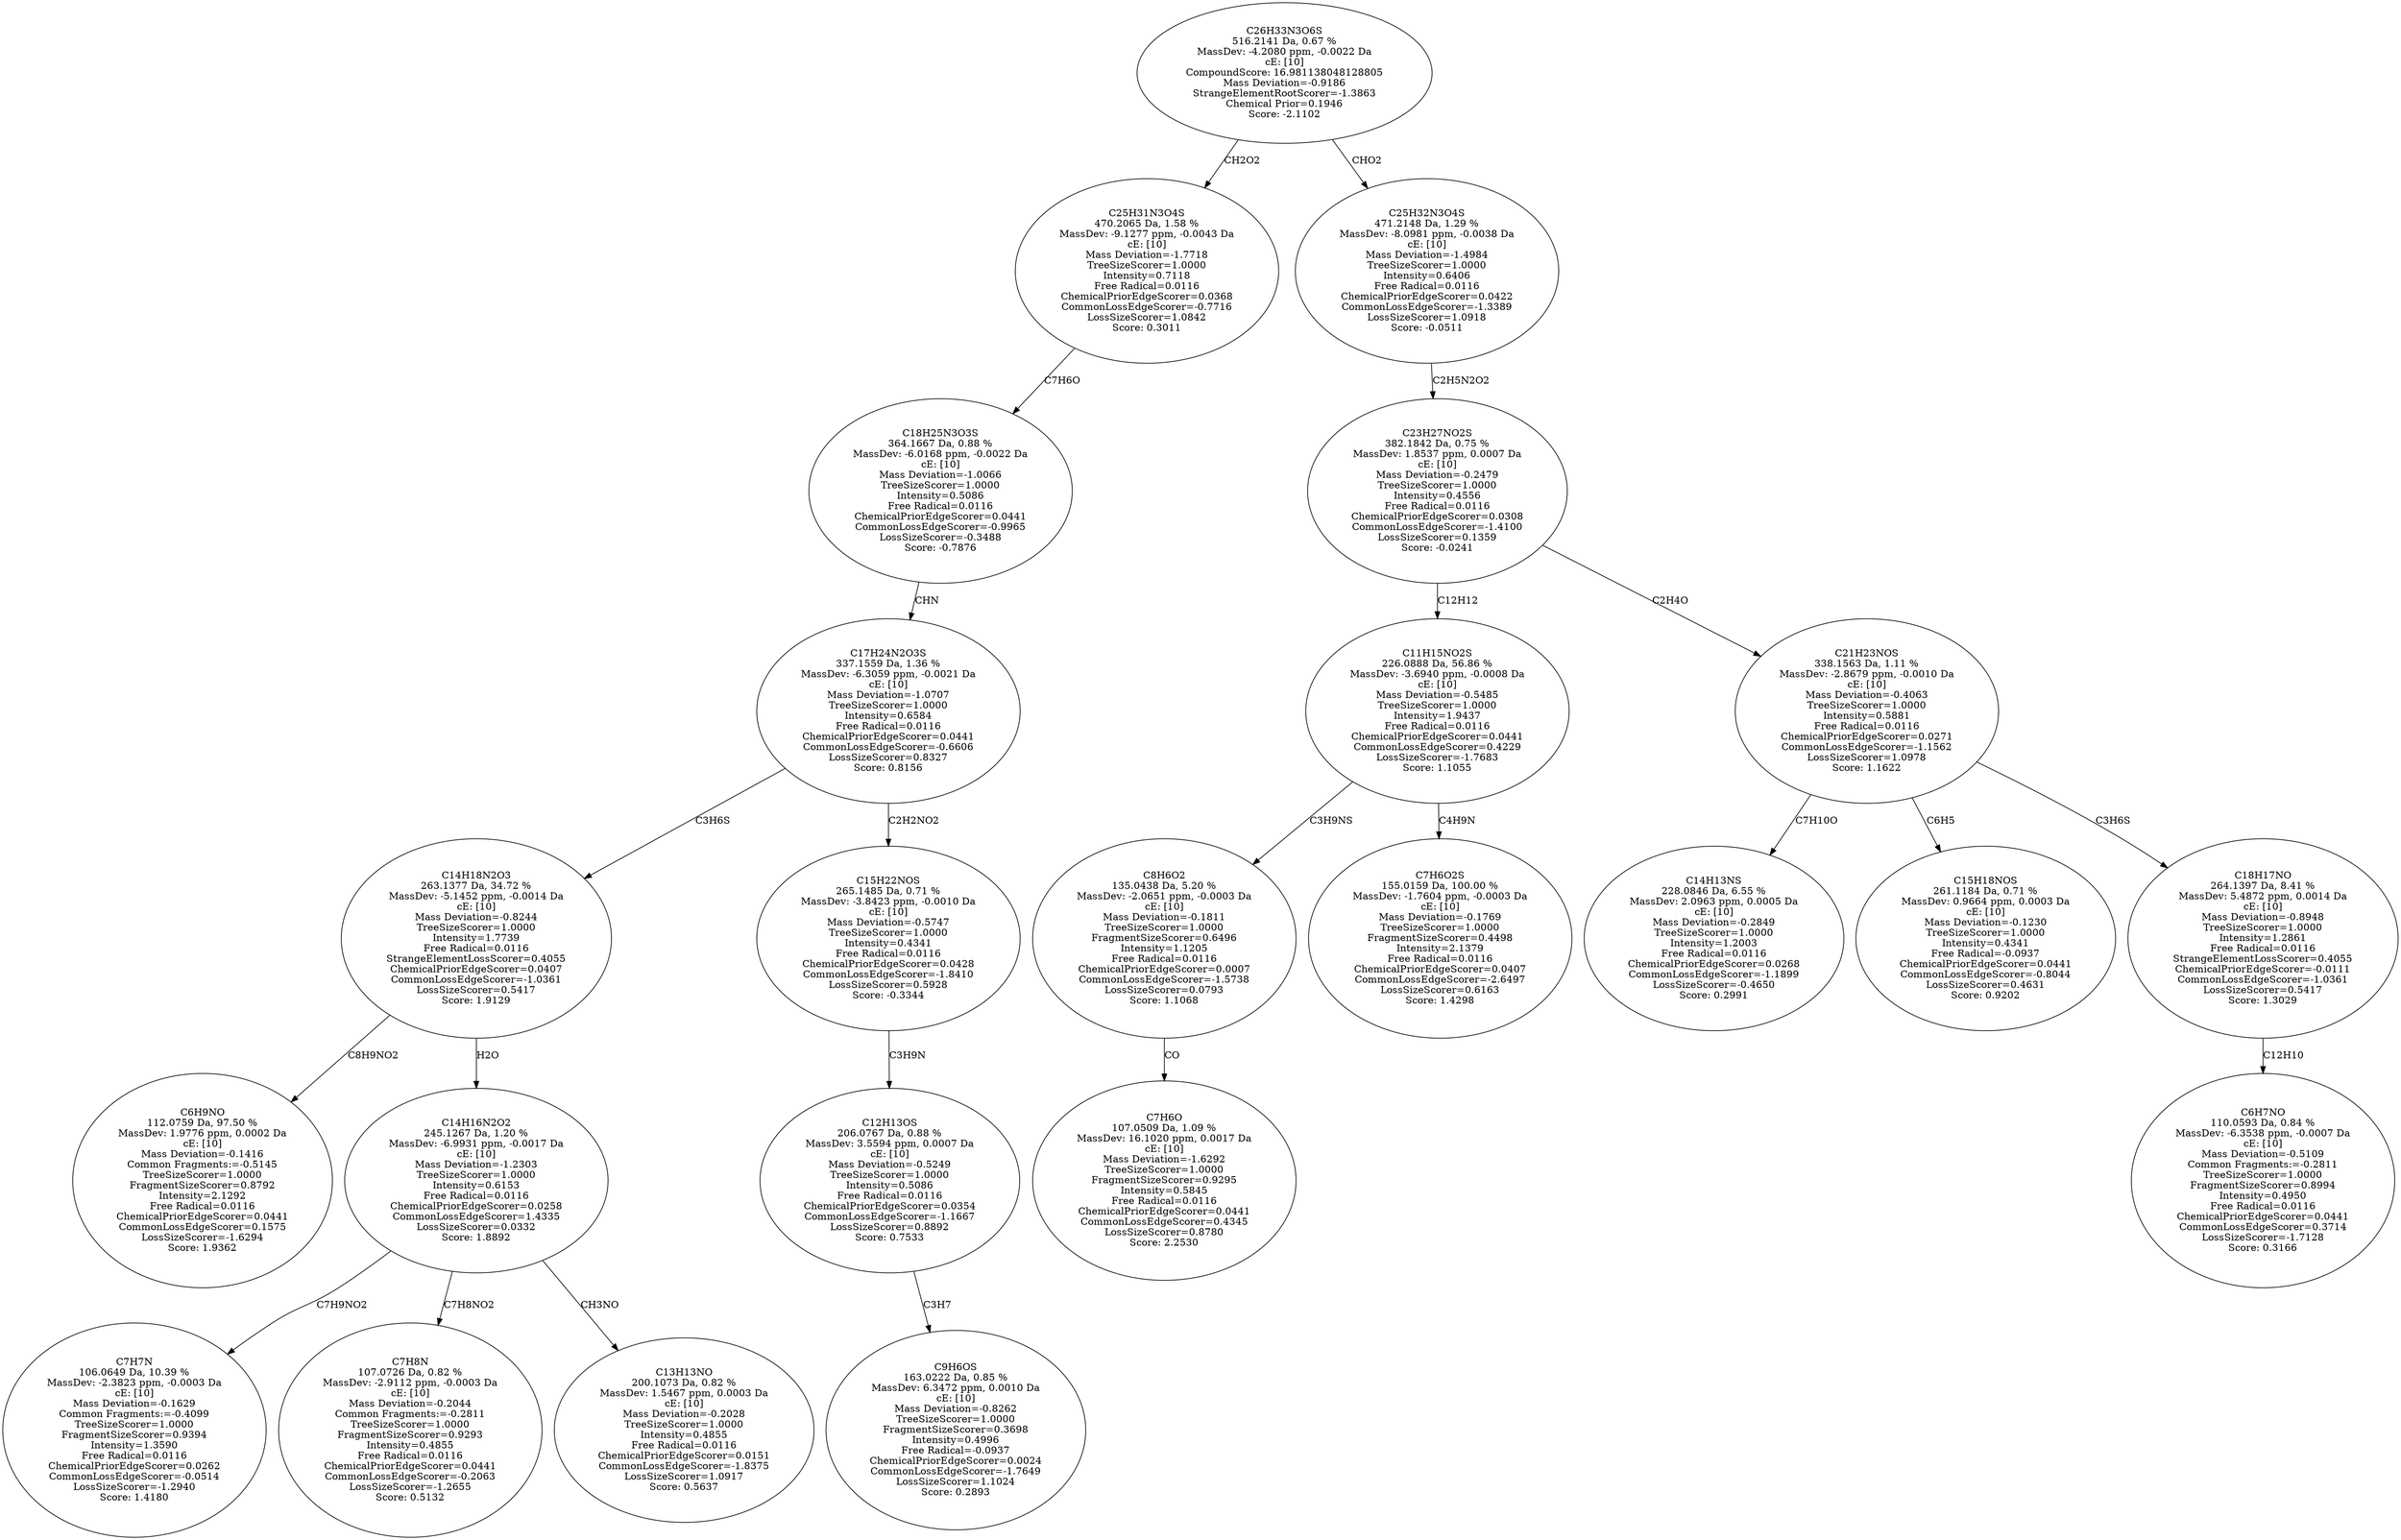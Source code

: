 strict digraph {
v1 [label="C6H9NO\n112.0759 Da, 97.50 %\nMassDev: 1.9776 ppm, 0.0002 Da\ncE: [10]\nMass Deviation=-0.1416\nCommon Fragments:=-0.5145\nTreeSizeScorer=1.0000\nFragmentSizeScorer=0.8792\nIntensity=2.1292\nFree Radical=0.0116\nChemicalPriorEdgeScorer=0.0441\nCommonLossEdgeScorer=0.1575\nLossSizeScorer=-1.6294\nScore: 1.9362"];
v2 [label="C7H7N\n106.0649 Da, 10.39 %\nMassDev: -2.3823 ppm, -0.0003 Da\ncE: [10]\nMass Deviation=-0.1629\nCommon Fragments:=-0.4099\nTreeSizeScorer=1.0000\nFragmentSizeScorer=0.9394\nIntensity=1.3590\nFree Radical=0.0116\nChemicalPriorEdgeScorer=0.0262\nCommonLossEdgeScorer=-0.0514\nLossSizeScorer=-1.2940\nScore: 1.4180"];
v3 [label="C7H8N\n107.0726 Da, 0.82 %\nMassDev: -2.9112 ppm, -0.0003 Da\ncE: [10]\nMass Deviation=-0.2044\nCommon Fragments:=-0.2811\nTreeSizeScorer=1.0000\nFragmentSizeScorer=0.9293\nIntensity=0.4855\nFree Radical=0.0116\nChemicalPriorEdgeScorer=0.0441\nCommonLossEdgeScorer=-0.2063\nLossSizeScorer=-1.2655\nScore: 0.5132"];
v4 [label="C13H13NO\n200.1073 Da, 0.82 %\nMassDev: 1.5467 ppm, 0.0003 Da\ncE: [10]\nMass Deviation=-0.2028\nTreeSizeScorer=1.0000\nIntensity=0.4855\nFree Radical=0.0116\nChemicalPriorEdgeScorer=0.0151\nCommonLossEdgeScorer=-1.8375\nLossSizeScorer=1.0917\nScore: 0.5637"];
v5 [label="C14H16N2O2\n245.1267 Da, 1.20 %\nMassDev: -6.9931 ppm, -0.0017 Da\ncE: [10]\nMass Deviation=-1.2303\nTreeSizeScorer=1.0000\nIntensity=0.6153\nFree Radical=0.0116\nChemicalPriorEdgeScorer=0.0258\nCommonLossEdgeScorer=1.4335\nLossSizeScorer=0.0332\nScore: 1.8892"];
v6 [label="C14H18N2O3\n263.1377 Da, 34.72 %\nMassDev: -5.1452 ppm, -0.0014 Da\ncE: [10]\nMass Deviation=-0.8244\nTreeSizeScorer=1.0000\nIntensity=1.7739\nFree Radical=0.0116\nStrangeElementLossScorer=0.4055\nChemicalPriorEdgeScorer=0.0407\nCommonLossEdgeScorer=-1.0361\nLossSizeScorer=0.5417\nScore: 1.9129"];
v7 [label="C9H6OS\n163.0222 Da, 0.85 %\nMassDev: 6.3472 ppm, 0.0010 Da\ncE: [10]\nMass Deviation=-0.8262\nTreeSizeScorer=1.0000\nFragmentSizeScorer=0.3698\nIntensity=0.4996\nFree Radical=-0.0937\nChemicalPriorEdgeScorer=0.0024\nCommonLossEdgeScorer=-1.7649\nLossSizeScorer=1.1024\nScore: 0.2893"];
v8 [label="C12H13OS\n206.0767 Da, 0.88 %\nMassDev: 3.5594 ppm, 0.0007 Da\ncE: [10]\nMass Deviation=-0.5249\nTreeSizeScorer=1.0000\nIntensity=0.5086\nFree Radical=0.0116\nChemicalPriorEdgeScorer=0.0354\nCommonLossEdgeScorer=-1.1667\nLossSizeScorer=0.8892\nScore: 0.7533"];
v9 [label="C15H22NOS\n265.1485 Da, 0.71 %\nMassDev: -3.8423 ppm, -0.0010 Da\ncE: [10]\nMass Deviation=-0.5747\nTreeSizeScorer=1.0000\nIntensity=0.4341\nFree Radical=0.0116\nChemicalPriorEdgeScorer=0.0428\nCommonLossEdgeScorer=-1.8410\nLossSizeScorer=0.5928\nScore: -0.3344"];
v10 [label="C17H24N2O3S\n337.1559 Da, 1.36 %\nMassDev: -6.3059 ppm, -0.0021 Da\ncE: [10]\nMass Deviation=-1.0707\nTreeSizeScorer=1.0000\nIntensity=0.6584\nFree Radical=0.0116\nChemicalPriorEdgeScorer=0.0441\nCommonLossEdgeScorer=-0.6606\nLossSizeScorer=0.8327\nScore: 0.8156"];
v11 [label="C18H25N3O3S\n364.1667 Da, 0.88 %\nMassDev: -6.0168 ppm, -0.0022 Da\ncE: [10]\nMass Deviation=-1.0066\nTreeSizeScorer=1.0000\nIntensity=0.5086\nFree Radical=0.0116\nChemicalPriorEdgeScorer=0.0441\nCommonLossEdgeScorer=-0.9965\nLossSizeScorer=-0.3488\nScore: -0.7876"];
v12 [label="C25H31N3O4S\n470.2065 Da, 1.58 %\nMassDev: -9.1277 ppm, -0.0043 Da\ncE: [10]\nMass Deviation=-1.7718\nTreeSizeScorer=1.0000\nIntensity=0.7118\nFree Radical=0.0116\nChemicalPriorEdgeScorer=0.0368\nCommonLossEdgeScorer=-0.7716\nLossSizeScorer=1.0842\nScore: 0.3011"];
v13 [label="C7H6O\n107.0509 Da, 1.09 %\nMassDev: 16.1020 ppm, 0.0017 Da\ncE: [10]\nMass Deviation=-1.6292\nTreeSizeScorer=1.0000\nFragmentSizeScorer=0.9295\nIntensity=0.5845\nFree Radical=0.0116\nChemicalPriorEdgeScorer=0.0441\nCommonLossEdgeScorer=0.4345\nLossSizeScorer=0.8780\nScore: 2.2530"];
v14 [label="C8H6O2\n135.0438 Da, 5.20 %\nMassDev: -2.0651 ppm, -0.0003 Da\ncE: [10]\nMass Deviation=-0.1811\nTreeSizeScorer=1.0000\nFragmentSizeScorer=0.6496\nIntensity=1.1205\nFree Radical=0.0116\nChemicalPriorEdgeScorer=0.0007\nCommonLossEdgeScorer=-1.5738\nLossSizeScorer=0.0793\nScore: 1.1068"];
v15 [label="C7H6O2S\n155.0159 Da, 100.00 %\nMassDev: -1.7604 ppm, -0.0003 Da\ncE: [10]\nMass Deviation=-0.1769\nTreeSizeScorer=1.0000\nFragmentSizeScorer=0.4498\nIntensity=2.1379\nFree Radical=0.0116\nChemicalPriorEdgeScorer=0.0407\nCommonLossEdgeScorer=-2.6497\nLossSizeScorer=0.6163\nScore: 1.4298"];
v16 [label="C11H15NO2S\n226.0888 Da, 56.86 %\nMassDev: -3.6940 ppm, -0.0008 Da\ncE: [10]\nMass Deviation=-0.5485\nTreeSizeScorer=1.0000\nIntensity=1.9437\nFree Radical=0.0116\nChemicalPriorEdgeScorer=0.0441\nCommonLossEdgeScorer=0.4229\nLossSizeScorer=-1.7683\nScore: 1.1055"];
v17 [label="C14H13NS\n228.0846 Da, 6.55 %\nMassDev: 2.0963 ppm, 0.0005 Da\ncE: [10]\nMass Deviation=-0.2849\nTreeSizeScorer=1.0000\nIntensity=1.2003\nFree Radical=0.0116\nChemicalPriorEdgeScorer=0.0268\nCommonLossEdgeScorer=-1.1899\nLossSizeScorer=-0.4650\nScore: 0.2991"];
v18 [label="C15H18NOS\n261.1184 Da, 0.71 %\nMassDev: 0.9664 ppm, 0.0003 Da\ncE: [10]\nMass Deviation=-0.1230\nTreeSizeScorer=1.0000\nIntensity=0.4341\nFree Radical=-0.0937\nChemicalPriorEdgeScorer=0.0441\nCommonLossEdgeScorer=-0.8044\nLossSizeScorer=0.4631\nScore: 0.9202"];
v19 [label="C6H7NO\n110.0593 Da, 0.84 %\nMassDev: -6.3538 ppm, -0.0007 Da\ncE: [10]\nMass Deviation=-0.5109\nCommon Fragments:=-0.2811\nTreeSizeScorer=1.0000\nFragmentSizeScorer=0.8994\nIntensity=0.4950\nFree Radical=0.0116\nChemicalPriorEdgeScorer=0.0441\nCommonLossEdgeScorer=0.3714\nLossSizeScorer=-1.7128\nScore: 0.3166"];
v20 [label="C18H17NO\n264.1397 Da, 8.41 %\nMassDev: 5.4872 ppm, 0.0014 Da\ncE: [10]\nMass Deviation=-0.8948\nTreeSizeScorer=1.0000\nIntensity=1.2861\nFree Radical=0.0116\nStrangeElementLossScorer=0.4055\nChemicalPriorEdgeScorer=-0.0111\nCommonLossEdgeScorer=-1.0361\nLossSizeScorer=0.5417\nScore: 1.3029"];
v21 [label="C21H23NOS\n338.1563 Da, 1.11 %\nMassDev: -2.8679 ppm, -0.0010 Da\ncE: [10]\nMass Deviation=-0.4063\nTreeSizeScorer=1.0000\nIntensity=0.5881\nFree Radical=0.0116\nChemicalPriorEdgeScorer=0.0271\nCommonLossEdgeScorer=-1.1562\nLossSizeScorer=1.0978\nScore: 1.1622"];
v22 [label="C23H27NO2S\n382.1842 Da, 0.75 %\nMassDev: 1.8537 ppm, 0.0007 Da\ncE: [10]\nMass Deviation=-0.2479\nTreeSizeScorer=1.0000\nIntensity=0.4556\nFree Radical=0.0116\nChemicalPriorEdgeScorer=0.0308\nCommonLossEdgeScorer=-1.4100\nLossSizeScorer=0.1359\nScore: -0.0241"];
v23 [label="C25H32N3O4S\n471.2148 Da, 1.29 %\nMassDev: -8.0981 ppm, -0.0038 Da\ncE: [10]\nMass Deviation=-1.4984\nTreeSizeScorer=1.0000\nIntensity=0.6406\nFree Radical=0.0116\nChemicalPriorEdgeScorer=0.0422\nCommonLossEdgeScorer=-1.3389\nLossSizeScorer=1.0918\nScore: -0.0511"];
v24 [label="C26H33N3O6S\n516.2141 Da, 0.67 %\nMassDev: -4.2080 ppm, -0.0022 Da\ncE: [10]\nCompoundScore: 16.981138048128805\nMass Deviation=-0.9186\nStrangeElementRootScorer=-1.3863\nChemical Prior=0.1946\nScore: -2.1102"];
v6 -> v1 [label="C8H9NO2"];
v5 -> v2 [label="C7H9NO2"];
v5 -> v3 [label="C7H8NO2"];
v5 -> v4 [label="CH3NO"];
v6 -> v5 [label="H2O"];
v10 -> v6 [label="C3H6S"];
v8 -> v7 [label="C3H7"];
v9 -> v8 [label="C3H9N"];
v10 -> v9 [label="C2H2NO2"];
v11 -> v10 [label="CHN"];
v12 -> v11 [label="C7H6O"];
v24 -> v12 [label="CH2O2"];
v14 -> v13 [label="CO"];
v16 -> v14 [label="C3H9NS"];
v16 -> v15 [label="C4H9N"];
v22 -> v16 [label="C12H12"];
v21 -> v17 [label="C7H10O"];
v21 -> v18 [label="C6H5"];
v20 -> v19 [label="C12H10"];
v21 -> v20 [label="C3H6S"];
v22 -> v21 [label="C2H4O"];
v23 -> v22 [label="C2H5N2O2"];
v24 -> v23 [label="CHO2"];
}